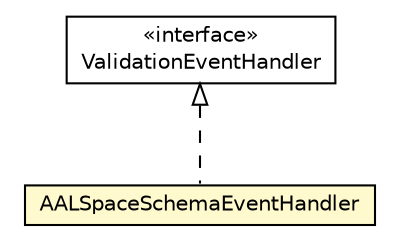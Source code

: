 #!/usr/local/bin/dot
#
# Class diagram 
# Generated by UMLGraph version R5_6-24-gf6e263 (http://www.umlgraph.org/)
#

digraph G {
	edge [fontname="Helvetica",fontsize=10,labelfontname="Helvetica",labelfontsize=10];
	node [fontname="Helvetica",fontsize=10,shape=plaintext];
	nodesep=0.25;
	ranksep=0.5;
	// org.universAAL.middleware.managers.aalspace.util.AALSpaceSchemaEventHandler
	c1592908 [label=<<table title="org.universAAL.middleware.managers.aalspace.util.AALSpaceSchemaEventHandler" border="0" cellborder="1" cellspacing="0" cellpadding="2" port="p" bgcolor="lemonChiffon" href="./AALSpaceSchemaEventHandler.html">
		<tr><td><table border="0" cellspacing="0" cellpadding="1">
<tr><td align="center" balign="center"> AALSpaceSchemaEventHandler </td></tr>
		</table></td></tr>
		</table>>, URL="./AALSpaceSchemaEventHandler.html", fontname="Helvetica", fontcolor="black", fontsize=10.0];
	//org.universAAL.middleware.managers.aalspace.util.AALSpaceSchemaEventHandler implements javax.xml.bind.ValidationEventHandler
	c1594461:p -> c1592908:p [dir=back,arrowtail=empty,style=dashed];
	// javax.xml.bind.ValidationEventHandler
	c1594461 [label=<<table title="javax.xml.bind.ValidationEventHandler" border="0" cellborder="1" cellspacing="0" cellpadding="2" port="p" href="http://java.sun.com/j2se/1.4.2/docs/api/javax/xml/bind/ValidationEventHandler.html">
		<tr><td><table border="0" cellspacing="0" cellpadding="1">
<tr><td align="center" balign="center"> &#171;interface&#187; </td></tr>
<tr><td align="center" balign="center"> ValidationEventHandler </td></tr>
		</table></td></tr>
		</table>>, URL="http://java.sun.com/j2se/1.4.2/docs/api/javax/xml/bind/ValidationEventHandler.html", fontname="Helvetica", fontcolor="black", fontsize=10.0];
}

